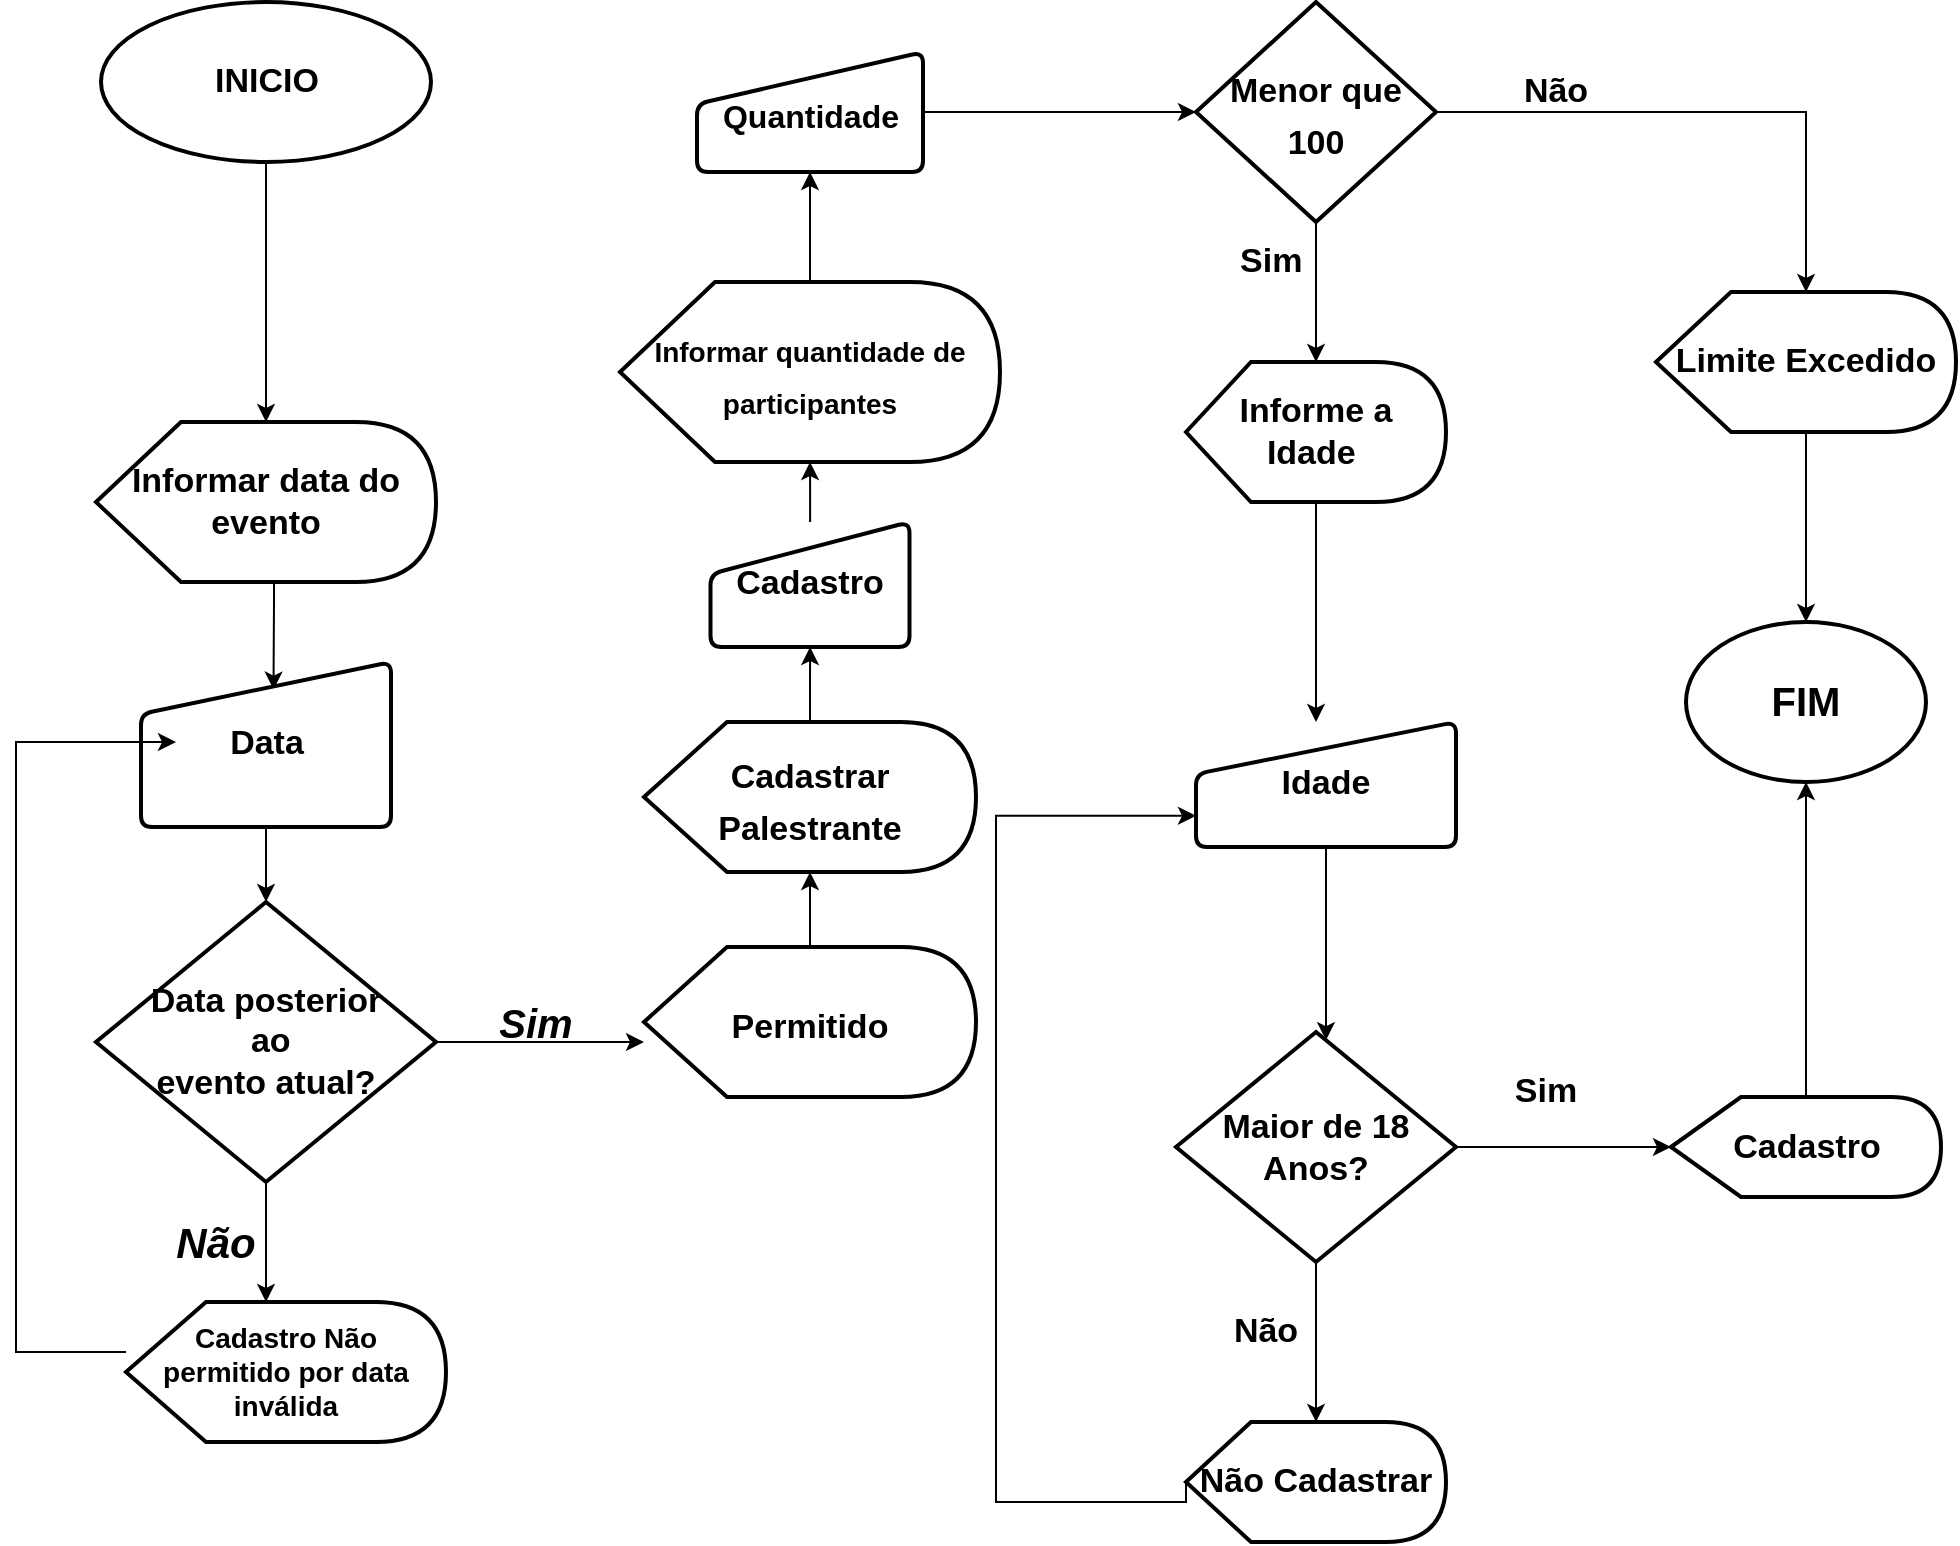 <mxfile version="15.1.2" type="github">
  <diagram id="W-w4iV6Ni8bMDTbpBdYY" name="Page-1">
    <mxGraphModel dx="862" dy="1619" grid="1" gridSize="10" guides="1" tooltips="1" connect="1" arrows="1" fold="1" page="1" pageScale="1" pageWidth="827" pageHeight="1169" math="0" shadow="0">
      <root>
        <mxCell id="0" />
        <mxCell id="1" parent="0" />
        <mxCell id="GS_q3yZBwv345zg20Qat-5" value="" style="edgeStyle=orthogonalEdgeStyle;rounded=0;orthogonalLoop=1;jettySize=auto;html=1;" parent="1" source="GS_q3yZBwv345zg20Qat-1" target="GS_q3yZBwv345zg20Qat-4" edge="1">
          <mxGeometry relative="1" as="geometry" />
        </mxCell>
        <mxCell id="GS_q3yZBwv345zg20Qat-1" value="&lt;b&gt;&lt;font style=&quot;font-size: 17px&quot;&gt;INICIO&lt;/font&gt;&lt;/b&gt;" style="ellipse;whiteSpace=wrap;html=1;strokeWidth=2;" parent="1" vertex="1">
          <mxGeometry x="142.5" y="-230" width="165" height="80" as="geometry" />
        </mxCell>
        <mxCell id="GS_q3yZBwv345zg20Qat-7" value="" style="edgeStyle=orthogonalEdgeStyle;rounded=0;orthogonalLoop=1;jettySize=auto;html=1;entryX=0.53;entryY=0.167;entryDx=0;entryDy=0;entryPerimeter=0;" parent="1" source="GS_q3yZBwv345zg20Qat-4" target="GS_q3yZBwv345zg20Qat-6" edge="1">
          <mxGeometry relative="1" as="geometry">
            <mxPoint x="230" y="240" as="targetPoint" />
            <Array as="points">
              <mxPoint x="229" y="70" />
              <mxPoint x="229" y="70" />
            </Array>
          </mxGeometry>
        </mxCell>
        <mxCell id="GS_q3yZBwv345zg20Qat-4" value="&lt;font style=&quot;font-size: 17px&quot;&gt;Informar data do evento&lt;/font&gt;" style="shape=display;whiteSpace=wrap;html=1;fontStyle=1;strokeWidth=2;" parent="1" vertex="1">
          <mxGeometry x="140" y="-20" width="170" height="80" as="geometry" />
        </mxCell>
        <mxCell id="GS_q3yZBwv345zg20Qat-13" value="" style="edgeStyle=orthogonalEdgeStyle;rounded=0;orthogonalLoop=1;jettySize=auto;html=1;fontSize=14;" parent="1" source="GS_q3yZBwv345zg20Qat-6" target="GS_q3yZBwv345zg20Qat-8" edge="1">
          <mxGeometry relative="1" as="geometry" />
        </mxCell>
        <mxCell id="GS_q3yZBwv345zg20Qat-6" value="&lt;b&gt;&lt;font style=&quot;font-size: 17px&quot;&gt;Data&lt;/font&gt;&lt;/b&gt;" style="html=1;strokeWidth=2;shape=manualInput;whiteSpace=wrap;rounded=1;size=26;arcSize=11;" parent="1" vertex="1">
          <mxGeometry x="162.5" y="100" width="125" height="82.5" as="geometry" />
        </mxCell>
        <mxCell id="GS_q3yZBwv345zg20Qat-15" value="" style="edgeStyle=orthogonalEdgeStyle;rounded=0;orthogonalLoop=1;jettySize=auto;html=1;fontSize=14;" parent="1" source="GS_q3yZBwv345zg20Qat-8" target="GS_q3yZBwv345zg20Qat-14" edge="1">
          <mxGeometry relative="1" as="geometry">
            <Array as="points">
              <mxPoint x="225" y="400" />
              <mxPoint x="225" y="400" />
            </Array>
          </mxGeometry>
        </mxCell>
        <mxCell id="GS_q3yZBwv345zg20Qat-19" value="" style="edgeStyle=orthogonalEdgeStyle;rounded=0;orthogonalLoop=1;jettySize=auto;html=1;fontSize=21;" parent="1" source="GS_q3yZBwv345zg20Qat-8" target="GS_q3yZBwv345zg20Qat-17" edge="1">
          <mxGeometry relative="1" as="geometry">
            <Array as="points">
              <mxPoint x="390" y="290" />
              <mxPoint x="390" y="290" />
            </Array>
          </mxGeometry>
        </mxCell>
        <mxCell id="GS_q3yZBwv345zg20Qat-8" value="&lt;b&gt;&lt;font style=&quot;font-size: 17px&quot;&gt;Data posterior&lt;br&gt;&amp;nbsp;ao &lt;br&gt;evento atual?&lt;/font&gt;&lt;/b&gt;" style="strokeWidth=2;html=1;shape=mxgraph.flowchart.decision;whiteSpace=wrap;" parent="1" vertex="1">
          <mxGeometry x="140" y="220" width="170" height="140" as="geometry" />
        </mxCell>
        <mxCell id="GS_q3yZBwv345zg20Qat-9" value="&lt;font style=&quot;font-size: 20px&quot;&gt;Sim&lt;/font&gt;" style="text;html=1;strokeColor=none;fillColor=none;align=center;verticalAlign=middle;whiteSpace=wrap;rounded=0;strokeWidth=3;perimeterSpacing=2;shadow=0;fontStyle=3;fontSize=14;" parent="1" vertex="1">
          <mxGeometry x="340" y="270" width="40" height="20" as="geometry" />
        </mxCell>
        <mxCell id="GS_q3yZBwv345zg20Qat-10" value="Não" style="text;html=1;strokeColor=none;fillColor=none;align=center;verticalAlign=middle;whiteSpace=wrap;rounded=0;fontStyle=3;fontSize=21;" parent="1" vertex="1">
          <mxGeometry x="180" y="380" width="40" height="20" as="geometry" />
        </mxCell>
        <mxCell id="GS_q3yZBwv345zg20Qat-23" value="" style="edgeStyle=orthogonalEdgeStyle;rounded=0;orthogonalLoop=1;jettySize=auto;html=1;fontSize=21;" parent="1" source="GS_q3yZBwv345zg20Qat-14" edge="1">
          <mxGeometry relative="1" as="geometry">
            <mxPoint x="180" y="140" as="targetPoint" />
            <Array as="points">
              <mxPoint x="100" y="445" />
              <mxPoint x="100" y="140" />
            </Array>
          </mxGeometry>
        </mxCell>
        <mxCell id="GS_q3yZBwv345zg20Qat-14" value="&lt;div&gt;&lt;span&gt;&lt;b&gt;Cadastro Não permitido por data inválida&lt;/b&gt;&lt;/span&gt;&lt;/div&gt;" style="shape=display;whiteSpace=wrap;html=1;rounded=0;shadow=0;fontSize=14;strokeWidth=2;align=center;" parent="1" vertex="1">
          <mxGeometry x="155" y="420" width="160" height="70" as="geometry" />
        </mxCell>
        <mxCell id="Ma5ZTWYUSctiUfGv6G-O-6" value="" style="edgeStyle=orthogonalEdgeStyle;rounded=0;orthogonalLoop=1;jettySize=auto;html=1;" edge="1" parent="1" source="GS_q3yZBwv345zg20Qat-17" target="Ma5ZTWYUSctiUfGv6G-O-3">
          <mxGeometry relative="1" as="geometry" />
        </mxCell>
        <mxCell id="GS_q3yZBwv345zg20Qat-17" value="&lt;b&gt;&lt;font style=&quot;font-size: 17px&quot;&gt;Permitido&lt;/font&gt;&lt;/b&gt;" style="shape=display;whiteSpace=wrap;html=1;rounded=0;shadow=0;fontSize=21;strokeWidth=2;" parent="1" vertex="1">
          <mxGeometry x="414" y="242.5" width="166" height="75" as="geometry" />
        </mxCell>
        <mxCell id="GS_q3yZBwv345zg20Qat-28" value="" style="edgeStyle=orthogonalEdgeStyle;rounded=0;orthogonalLoop=1;jettySize=auto;html=1;fontSize=21;" parent="1" source="GS_q3yZBwv345zg20Qat-25" target="GS_q3yZBwv345zg20Qat-27" edge="1">
          <mxGeometry relative="1" as="geometry" />
        </mxCell>
        <mxCell id="GS_q3yZBwv345zg20Qat-25" value="&lt;font style=&quot;font-size: 14px&quot;&gt;Informar quantidade de participantes&lt;/font&gt;" style="shape=display;whiteSpace=wrap;html=1;rounded=0;shadow=0;fontSize=21;strokeWidth=2;fontStyle=1" parent="1" vertex="1">
          <mxGeometry x="402" y="-90" width="190" height="90" as="geometry" />
        </mxCell>
        <mxCell id="GS_q3yZBwv345zg20Qat-32" value="" style="edgeStyle=orthogonalEdgeStyle;rounded=0;orthogonalLoop=1;jettySize=auto;html=1;fontSize=21;" parent="1" source="GS_q3yZBwv345zg20Qat-27" target="GS_q3yZBwv345zg20Qat-31" edge="1">
          <mxGeometry relative="1" as="geometry" />
        </mxCell>
        <mxCell id="GS_q3yZBwv345zg20Qat-27" value="&lt;font size=&quot;1&quot;&gt;&lt;b style=&quot;font-size: 16px&quot;&gt;Quantidade&lt;/b&gt;&lt;/font&gt;" style="html=1;strokeWidth=2;shape=manualInput;whiteSpace=wrap;rounded=1;size=26;arcSize=11;shadow=0;fontSize=21;" parent="1" vertex="1">
          <mxGeometry x="440.5" y="-205" width="113" height="60" as="geometry" />
        </mxCell>
        <mxCell id="GS_q3yZBwv345zg20Qat-34" value="" style="edgeStyle=orthogonalEdgeStyle;rounded=0;orthogonalLoop=1;jettySize=auto;html=1;fontSize=17;" parent="1" source="GS_q3yZBwv345zg20Qat-31" target="GS_q3yZBwv345zg20Qat-33" edge="1">
          <mxGeometry relative="1" as="geometry" />
        </mxCell>
        <mxCell id="GS_q3yZBwv345zg20Qat-36" value="" style="edgeStyle=orthogonalEdgeStyle;rounded=0;orthogonalLoop=1;jettySize=auto;html=1;fontSize=17;" parent="1" source="GS_q3yZBwv345zg20Qat-31" target="GS_q3yZBwv345zg20Qat-35" edge="1">
          <mxGeometry relative="1" as="geometry" />
        </mxCell>
        <mxCell id="GS_q3yZBwv345zg20Qat-31" value="&lt;font size=&quot;1&quot;&gt;&lt;b style=&quot;font-size: 17px&quot;&gt;Menor que 100&lt;/b&gt;&lt;/font&gt;" style="rhombus;whiteSpace=wrap;html=1;rounded=0;shadow=0;fontSize=21;strokeWidth=2;" parent="1" vertex="1">
          <mxGeometry x="690" y="-230" width="120" height="110" as="geometry" />
        </mxCell>
        <mxCell id="GS_q3yZBwv345zg20Qat-42" value="" style="edgeStyle=orthogonalEdgeStyle;rounded=0;orthogonalLoop=1;jettySize=auto;html=1;fontSize=17;" parent="1" source="GS_q3yZBwv345zg20Qat-33" target="GS_q3yZBwv345zg20Qat-41" edge="1">
          <mxGeometry relative="1" as="geometry">
            <Array as="points">
              <mxPoint x="750" y="100" />
              <mxPoint x="750" y="100" />
            </Array>
          </mxGeometry>
        </mxCell>
        <mxCell id="GS_q3yZBwv345zg20Qat-33" value="&lt;font style=&quot;vertical-align: inherit&quot;&gt;&lt;font style=&quot;vertical-align: inherit&quot;&gt;Informe a Idade&amp;nbsp;&lt;/font&gt;&lt;/font&gt;" style="shape=display;whiteSpace=wrap;html=1;rounded=0;shadow=0;fontSize=17;strokeWidth=2;fontStyle=1" parent="1" vertex="1">
          <mxGeometry x="685" y="-50" width="130" height="70" as="geometry" />
        </mxCell>
        <mxCell id="GS_q3yZBwv345zg20Qat-40" value="" style="edgeStyle=orthogonalEdgeStyle;rounded=0;orthogonalLoop=1;jettySize=auto;html=1;fontSize=17;" parent="1" source="GS_q3yZBwv345zg20Qat-35" target="GS_q3yZBwv345zg20Qat-39" edge="1">
          <mxGeometry relative="1" as="geometry" />
        </mxCell>
        <mxCell id="GS_q3yZBwv345zg20Qat-35" value="&lt;b&gt;Limite Excedido&lt;/b&gt;" style="shape=display;whiteSpace=wrap;html=1;rounded=0;shadow=0;fontSize=17;strokeWidth=2;" parent="1" vertex="1">
          <mxGeometry x="920" y="-85" width="150" height="70" as="geometry" />
        </mxCell>
        <mxCell id="GS_q3yZBwv345zg20Qat-37" value="Sim&amp;nbsp;" style="text;html=1;strokeColor=none;fillColor=none;align=center;verticalAlign=middle;whiteSpace=wrap;rounded=0;shadow=0;fontSize=17;fontStyle=1" parent="1" vertex="1">
          <mxGeometry x="700" y="-115" width="60" height="30" as="geometry" />
        </mxCell>
        <mxCell id="GS_q3yZBwv345zg20Qat-38" value="&lt;b&gt;Não&lt;/b&gt;" style="text;html=1;strokeColor=none;fillColor=none;align=center;verticalAlign=middle;whiteSpace=wrap;rounded=0;shadow=0;fontSize=17;" parent="1" vertex="1">
          <mxGeometry x="830" y="-205" width="80" height="40" as="geometry" />
        </mxCell>
        <mxCell id="GS_q3yZBwv345zg20Qat-39" value="&lt;b&gt;&lt;font style=&quot;font-size: 20px&quot;&gt;FIM&lt;/font&gt;&lt;/b&gt;" style="ellipse;whiteSpace=wrap;html=1;rounded=0;shadow=0;fontSize=17;strokeWidth=2;" parent="1" vertex="1">
          <mxGeometry x="935" y="80" width="120" height="80" as="geometry" />
        </mxCell>
        <mxCell id="GS_q3yZBwv345zg20Qat-59" value="" style="edgeStyle=orthogonalEdgeStyle;rounded=0;orthogonalLoop=1;jettySize=auto;html=1;fontSize=17;" parent="1" source="GS_q3yZBwv345zg20Qat-41" target="GS_q3yZBwv345zg20Qat-50" edge="1">
          <mxGeometry relative="1" as="geometry">
            <Array as="points">
              <mxPoint x="680" y="390" />
              <mxPoint x="680" y="390" />
            </Array>
          </mxGeometry>
        </mxCell>
        <mxCell id="GS_q3yZBwv345zg20Qat-41" value="&lt;b&gt;Idade&lt;/b&gt;" style="html=1;strokeWidth=2;shape=manualInput;whiteSpace=wrap;rounded=1;size=26;arcSize=11;shadow=0;fontSize=17;" parent="1" vertex="1">
          <mxGeometry x="690" y="130" width="130" height="62.5" as="geometry" />
        </mxCell>
        <mxCell id="GS_q3yZBwv345zg20Qat-46" value="" style="edgeStyle=orthogonalEdgeStyle;rounded=0;orthogonalLoop=1;jettySize=auto;html=1;fontSize=17;entryX=0;entryY=0.75;entryDx=0;entryDy=0;exitX=0;exitY=0.5;exitDx=0;exitDy=0;exitPerimeter=0;" parent="1" source="GS_q3yZBwv345zg20Qat-55" target="GS_q3yZBwv345zg20Qat-41" edge="1">
          <mxGeometry relative="1" as="geometry">
            <mxPoint x="610" y="610" as="sourcePoint" />
            <mxPoint x="610" y="350" as="targetPoint" />
            <Array as="points">
              <mxPoint x="685" y="520" />
              <mxPoint x="590" y="520" />
              <mxPoint x="590" y="177" />
            </Array>
          </mxGeometry>
        </mxCell>
        <mxCell id="Ma5ZTWYUSctiUfGv6G-O-11" value="" style="edgeStyle=orthogonalEdgeStyle;rounded=0;orthogonalLoop=1;jettySize=auto;html=1;" edge="1" parent="1" source="GS_q3yZBwv345zg20Qat-45" target="GS_q3yZBwv345zg20Qat-39">
          <mxGeometry relative="1" as="geometry" />
        </mxCell>
        <mxCell id="GS_q3yZBwv345zg20Qat-45" value="&lt;b&gt;Cadastro&lt;/b&gt;" style="shape=display;whiteSpace=wrap;html=1;rounded=0;shadow=0;fontSize=17;strokeWidth=2;size=0.259;" parent="1" vertex="1">
          <mxGeometry x="927.5" y="317.5" width="135" height="50" as="geometry" />
        </mxCell>
        <mxCell id="GS_q3yZBwv345zg20Qat-51" value="" style="edgeStyle=orthogonalEdgeStyle;rounded=0;orthogonalLoop=1;jettySize=auto;html=1;fontSize=17;" parent="1" source="GS_q3yZBwv345zg20Qat-50" target="GS_q3yZBwv345zg20Qat-45" edge="1">
          <mxGeometry relative="1" as="geometry" />
        </mxCell>
        <mxCell id="Ma5ZTWYUSctiUfGv6G-O-2" value="" style="edgeStyle=orthogonalEdgeStyle;rounded=0;orthogonalLoop=1;jettySize=auto;html=1;" edge="1" parent="1" source="GS_q3yZBwv345zg20Qat-50" target="GS_q3yZBwv345zg20Qat-55">
          <mxGeometry relative="1" as="geometry" />
        </mxCell>
        <mxCell id="GS_q3yZBwv345zg20Qat-50" value="&lt;b&gt;Maior de 18 &lt;br&gt;Anos?&lt;/b&gt;" style="rhombus;whiteSpace=wrap;html=1;rounded=0;shadow=0;fontSize=17;strokeWidth=2;" parent="1" vertex="1">
          <mxGeometry x="680" y="285" width="140" height="115" as="geometry" />
        </mxCell>
        <mxCell id="GS_q3yZBwv345zg20Qat-52" value="&lt;b&gt;Sim&lt;/b&gt;" style="text;html=1;strokeColor=none;fillColor=none;align=center;verticalAlign=middle;whiteSpace=wrap;rounded=0;shadow=0;fontSize=17;" parent="1" vertex="1">
          <mxGeometry x="810" y="290" width="110" height="50" as="geometry" />
        </mxCell>
        <mxCell id="GS_q3yZBwv345zg20Qat-54" value="&lt;b&gt;Não&lt;/b&gt;" style="text;html=1;strokeColor=none;fillColor=none;align=center;verticalAlign=middle;whiteSpace=wrap;rounded=0;shadow=0;fontSize=17;" parent="1" vertex="1">
          <mxGeometry x="685" y="420" width="80" height="30" as="geometry" />
        </mxCell>
        <mxCell id="GS_q3yZBwv345zg20Qat-55" value="&lt;b&gt;Não Cadastrar&lt;/b&gt;" style="shape=display;whiteSpace=wrap;html=1;rounded=0;shadow=0;fontSize=17;strokeWidth=2;" parent="1" vertex="1">
          <mxGeometry x="685" y="480" width="130" height="60" as="geometry" />
        </mxCell>
        <mxCell id="Ma5ZTWYUSctiUfGv6G-O-8" value="" style="edgeStyle=orthogonalEdgeStyle;rounded=0;orthogonalLoop=1;jettySize=auto;html=1;" edge="1" parent="1" source="Ma5ZTWYUSctiUfGv6G-O-3" target="Ma5ZTWYUSctiUfGv6G-O-7">
          <mxGeometry relative="1" as="geometry" />
        </mxCell>
        <mxCell id="Ma5ZTWYUSctiUfGv6G-O-3" value="&lt;span style=&quot;font-size: 17px&quot;&gt;&lt;b&gt;&lt;font style=&quot;vertical-align: inherit&quot;&gt;&lt;font style=&quot;vertical-align: inherit&quot;&gt;Cadastrar Palestrante&lt;/font&gt;&lt;/font&gt;&lt;/b&gt;&lt;/span&gt;" style="shape=display;whiteSpace=wrap;html=1;rounded=0;shadow=0;fontSize=21;strokeWidth=2;" vertex="1" parent="1">
          <mxGeometry x="414" y="130" width="166" height="75" as="geometry" />
        </mxCell>
        <mxCell id="Ma5ZTWYUSctiUfGv6G-O-9" value="" style="edgeStyle=orthogonalEdgeStyle;rounded=0;orthogonalLoop=1;jettySize=auto;html=1;" edge="1" parent="1" source="Ma5ZTWYUSctiUfGv6G-O-7" target="GS_q3yZBwv345zg20Qat-25">
          <mxGeometry relative="1" as="geometry" />
        </mxCell>
        <mxCell id="Ma5ZTWYUSctiUfGv6G-O-7" value="&lt;b&gt;&lt;font style=&quot;font-size: 17px&quot;&gt;&lt;font style=&quot;vertical-align: inherit&quot;&gt;&lt;font style=&quot;vertical-align: inherit&quot;&gt;Cadastro&lt;/font&gt;&lt;/font&gt;&lt;/font&gt;&lt;/b&gt;" style="html=1;strokeWidth=2;shape=manualInput;whiteSpace=wrap;rounded=1;size=26;arcSize=11;" vertex="1" parent="1">
          <mxGeometry x="447.25" y="30" width="99.5" height="62.5" as="geometry" />
        </mxCell>
      </root>
    </mxGraphModel>
  </diagram>
</mxfile>
